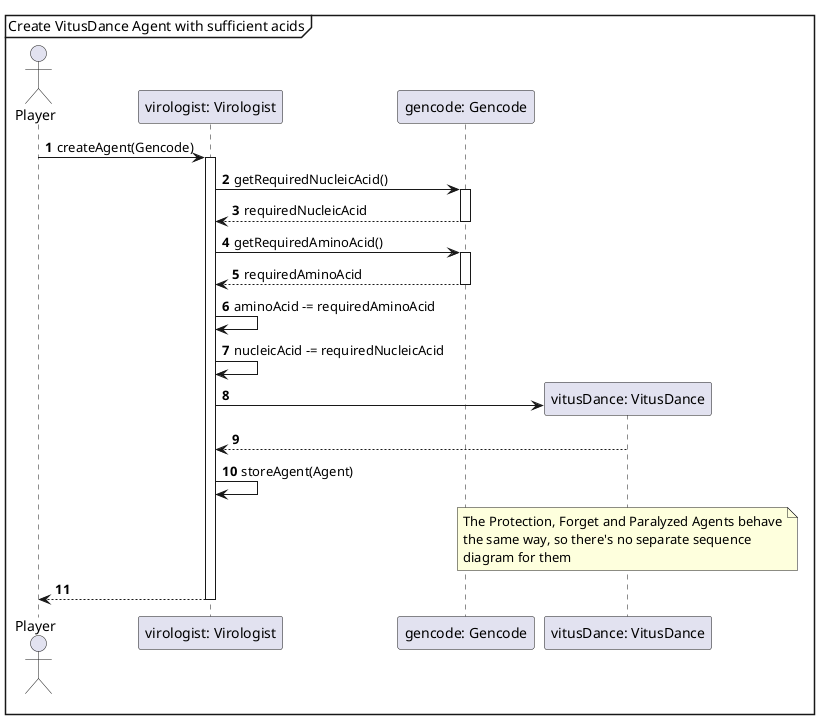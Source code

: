 @startuml
'https://plantuml.com/sequence-diagram

autonumber

mainframe Create VitusDance Agent with sufficient acids

actor Player

Player -> "virologist: Virologist": createAgent(Gencode)
Activate "virologist: Virologist"

"virologist: Virologist" -> "gencode: Gencode": getRequiredNucleicAcid()
Activate "gencode: Gencode"
"gencode: Gencode" --> "virologist: Virologist": requiredNucleicAcid
Deactivate "gencode: Gencode"

"virologist: Virologist" -> "gencode: Gencode": getRequiredAminoAcid()
Activate "gencode: Gencode"
"gencode: Gencode" --> "virologist: Virologist": requiredAminoAcid
Deactivate "gencode: Gencode"

"virologist: Virologist" -> "virologist: Virologist": aminoAcid -= requiredAminoAcid
"virologist: Virologist" -> "virologist: Virologist": nucleicAcid -= requiredNucleicAcid

create "vitusDance: VitusDance"
"virologist: Virologist" -> "vitusDance: VitusDance"
"vitusDance: VitusDance" --> "virologist: Virologist"

"virologist: Virologist" -> "virologist: Virologist": storeAgent(Agent)
note over "vitusDance: VitusDance"
    The Protection, Forget and Paralyzed Agents behave
    the same way, so there's no separate sequence
    diagram for them
end note
'Ide szerintem lifelineokat be kéne rajzolni (Meg a fentiekbe is)

"virologist: Virologist" --> Player
Deactivate "virologist: Virologist"

@enduml